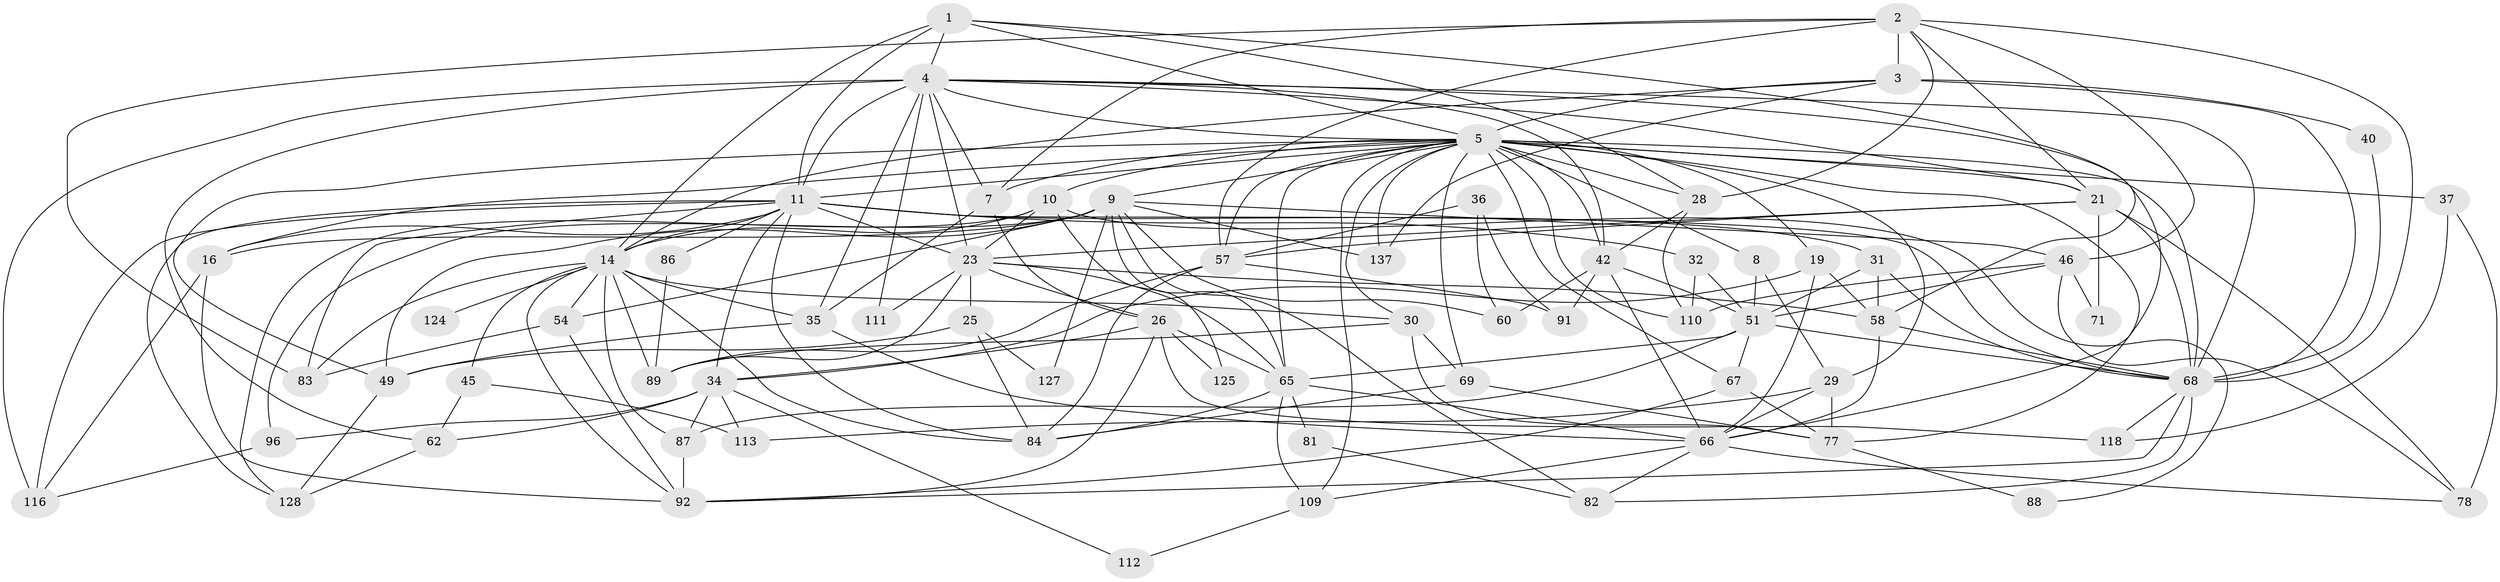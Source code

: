 // original degree distribution, {6: 0.11678832116788321, 3: 0.25547445255474455, 5: 0.19708029197080293, 8: 0.0072992700729927005, 4: 0.24087591240875914, 2: 0.15328467153284672, 9: 0.0072992700729927005, 7: 0.021897810218978103}
// Generated by graph-tools (version 1.1) at 2025/15/03/09/25 04:15:06]
// undirected, 68 vertices, 188 edges
graph export_dot {
graph [start="1"]
  node [color=gray90,style=filled];
  1;
  2 [super="+95"];
  3 [super="+17"];
  4 [super="+22+74"];
  5 [super="+39+48+15+6+24"];
  7 [super="+12"];
  8 [super="+108"];
  9 [super="+20+114"];
  10 [super="+133"];
  11 [super="+13+117"];
  14 [super="+38+50"];
  16 [super="+27"];
  19;
  21 [super="+104+97+43"];
  23 [super="+55+131"];
  25;
  26 [super="+126+99"];
  28 [super="+75"];
  29;
  30 [super="+56"];
  31;
  32;
  34 [super="+76"];
  35 [super="+106"];
  36;
  37 [super="+52"];
  40;
  42 [super="+98"];
  45;
  46;
  49 [super="+107"];
  51 [super="+85"];
  54 [super="+59"];
  57 [super="+100+105"];
  58 [super="+80"];
  60;
  62;
  65 [super="+101"];
  66 [super="+70+115"];
  67;
  68 [super="+90+72"];
  69;
  71;
  77 [super="+123+119"];
  78;
  81;
  82;
  83;
  84;
  86;
  87 [super="+94"];
  88;
  89 [super="+130"];
  91;
  92 [super="+103"];
  96;
  109;
  110;
  111;
  112;
  113;
  116;
  118;
  124;
  125;
  127;
  128;
  137;
  1 -- 11;
  1 -- 28;
  1 -- 4;
  1 -- 58;
  1 -- 5;
  1 -- 14;
  2 -- 83;
  2 -- 46;
  2 -- 57;
  2 -- 7 [weight=2];
  2 -- 68;
  2 -- 21;
  2 -- 28;
  2 -- 3;
  3 -- 68;
  3 -- 40;
  3 -- 5;
  3 -- 137;
  3 -- 14;
  4 -- 111;
  4 -- 116;
  4 -- 35;
  4 -- 7;
  4 -- 42;
  4 -- 62;
  4 -- 23;
  4 -- 11;
  4 -- 21;
  4 -- 66;
  4 -- 5;
  4 -- 68;
  5 -- 69;
  5 -- 28 [weight=2];
  5 -- 9;
  5 -- 65;
  5 -- 11 [weight=2];
  5 -- 77 [weight=2];
  5 -- 110 [weight=2];
  5 -- 49;
  5 -- 29;
  5 -- 7;
  5 -- 67;
  5 -- 37 [weight=2];
  5 -- 137;
  5 -- 16;
  5 -- 68 [weight=3];
  5 -- 19;
  5 -- 42;
  5 -- 10;
  5 -- 21;
  5 -- 57;
  5 -- 109;
  5 -- 30;
  5 -- 8;
  7 -- 35;
  7 -- 26;
  8 -- 29;
  8 -- 51;
  9 -- 82;
  9 -- 46;
  9 -- 127;
  9 -- 96;
  9 -- 65;
  9 -- 137;
  9 -- 16 [weight=2];
  9 -- 49;
  9 -- 54;
  9 -- 60;
  10 -- 128;
  10 -- 23;
  10 -- 88;
  10 -- 125;
  10 -- 14;
  11 -- 83 [weight=2];
  11 -- 84;
  11 -- 128;
  11 -- 34;
  11 -- 16;
  11 -- 116 [weight=2];
  11 -- 86;
  11 -- 31;
  11 -- 32;
  11 -- 14;
  11 -- 23;
  11 -- 68 [weight=2];
  14 -- 83;
  14 -- 87;
  14 -- 35 [weight=2];
  14 -- 45;
  14 -- 124 [weight=2];
  14 -- 84;
  14 -- 54;
  14 -- 89;
  14 -- 92;
  14 -- 30;
  16 -- 92;
  16 -- 116;
  19 -- 66;
  19 -- 58;
  19 -- 34;
  21 -- 78 [weight=2];
  21 -- 71;
  21 -- 23;
  21 -- 57;
  21 -- 68;
  23 -- 25;
  23 -- 111;
  23 -- 65;
  23 -- 89;
  23 -- 58;
  23 -- 26;
  25 -- 84;
  25 -- 127;
  25 -- 49;
  26 -- 125;
  26 -- 65;
  26 -- 34;
  26 -- 118;
  26 -- 92;
  28 -- 42;
  28 -- 110;
  29 -- 77;
  29 -- 113;
  29 -- 66;
  30 -- 77;
  30 -- 69;
  30 -- 89;
  31 -- 51;
  31 -- 58;
  31 -- 68;
  32 -- 110;
  32 -- 51;
  34 -- 96;
  34 -- 112;
  34 -- 113;
  34 -- 87;
  34 -- 62;
  35 -- 49;
  35 -- 66;
  36 -- 91;
  36 -- 60;
  36 -- 57;
  37 -- 78;
  37 -- 118;
  40 -- 68;
  42 -- 60;
  42 -- 91;
  42 -- 51;
  42 -- 66;
  45 -- 113;
  45 -- 62;
  46 -- 51;
  46 -- 71;
  46 -- 78;
  46 -- 110;
  49 -- 128;
  51 -- 87;
  51 -- 65;
  51 -- 67;
  51 -- 68;
  54 -- 83;
  54 -- 92;
  57 -- 84;
  57 -- 91;
  57 -- 89;
  58 -- 66;
  58 -- 68;
  62 -- 128;
  65 -- 84;
  65 -- 109;
  65 -- 81;
  65 -- 66;
  66 -- 78;
  66 -- 109;
  66 -- 82;
  67 -- 92;
  67 -- 77;
  68 -- 92;
  68 -- 118;
  68 -- 82;
  69 -- 84;
  69 -- 77;
  77 -- 88;
  81 -- 82;
  86 -- 89;
  87 -- 92;
  96 -- 116;
  109 -- 112;
}
